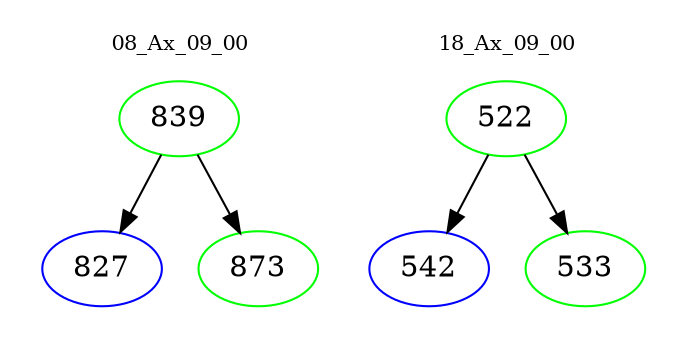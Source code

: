 digraph{
subgraph cluster_0 {
color = white
label = "08_Ax_09_00";
fontsize=10;
T0_839 [label="839", color="green"]
T0_839 -> T0_827 [color="black"]
T0_827 [label="827", color="blue"]
T0_839 -> T0_873 [color="black"]
T0_873 [label="873", color="green"]
}
subgraph cluster_1 {
color = white
label = "18_Ax_09_00";
fontsize=10;
T1_522 [label="522", color="green"]
T1_522 -> T1_542 [color="black"]
T1_542 [label="542", color="blue"]
T1_522 -> T1_533 [color="black"]
T1_533 [label="533", color="green"]
}
}
